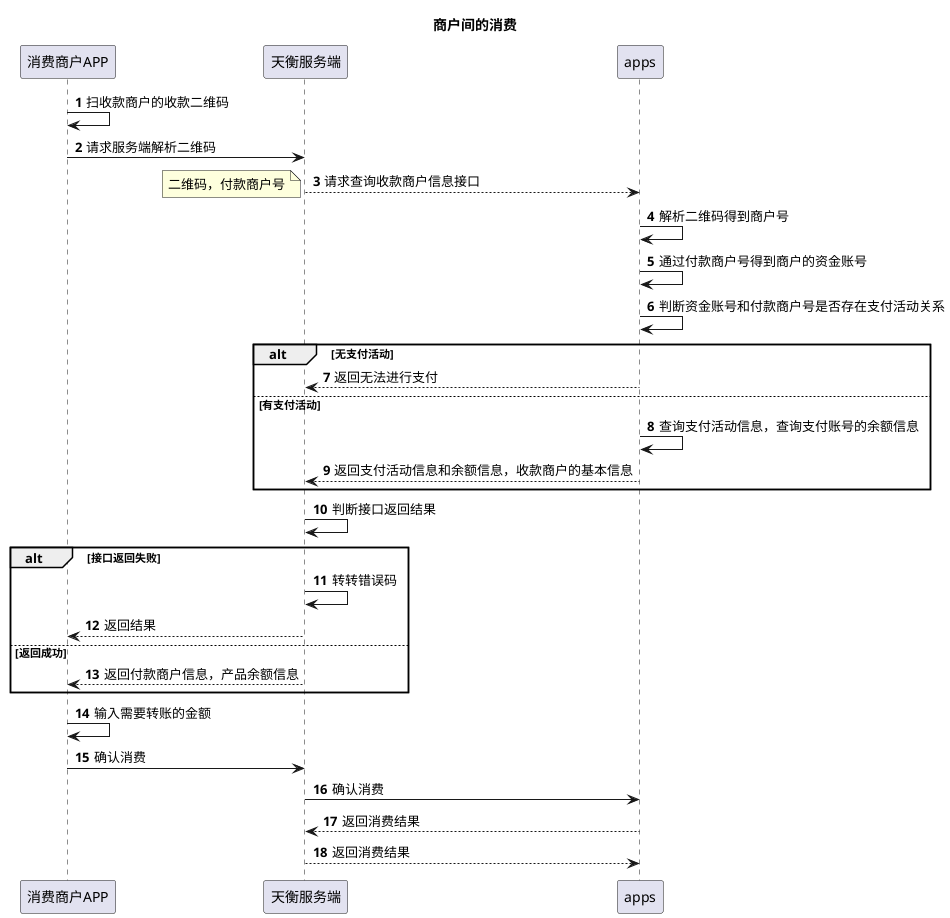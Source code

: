@startuml
title:商户间的消费
autonumber
participant 消费商户APP
participant 天衡服务端 as server
participant apps
消费商户APP->消费商户APP:扫收款商户的收款二维码
消费商户APP->server:请求服务端解析二维码
server-->apps:请求查询收款商户信息接口
note left:二维码，付款商户号
apps->apps:解析二维码得到商户号
apps->apps:通过付款商户号得到商户的资金账号
apps->apps:判断资金账号和付款商户号是否存在支付活动关系
alt 无支付活动
apps-->server:返回无法进行支付
else 有支付活动
apps->apps:查询支付活动信息，查询支付账号的余额信息
apps-->server:返回支付活动信息和余额信息，收款商户的基本信息
end
server->server:判断接口返回结果
alt 接口返回失败
server->server:转转错误码
server-->消费商户APP:返回结果
else 返回成功
server-->消费商户APP:返回付款商户信息，产品余额信息
end
消费商户APP->消费商户APP:输入需要转账的金额
消费商户APP->server:确认消费
server->apps:确认消费
apps-->server:返回消费结果
server-->apps:返回消费结果
@enduml